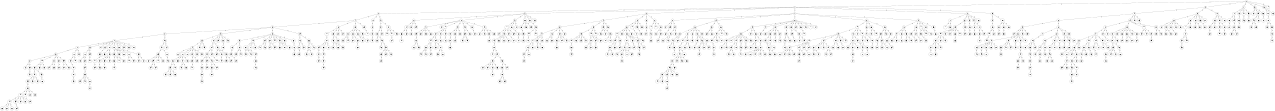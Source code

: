graph G {
size="8.5,11;"
ratio = "expand;"
fixedsize="true;"
overlap="scale;"
node[shape=circle,width=.12,hight=.12,fontsize=12]
edge[fontsize=12]

0[label=" 0" color=black, pos="2.9243333,1.5605431!"];
1[label=" 1" color=black, pos="1.7755727,2.3358905!"];
2[label=" 2" color=black, pos="0.10817941,2.219343!"];
3[label=" 3" color=black, pos="1.648477,0.22461177!"];
4[label=" 4" color=black, pos="2.4503766,2.9573134!"];
5[label=" 5" color=black, pos="1.2358345,0.71448312!"];
6[label=" 6" color=black, pos="0.6160043,1.9643229!"];
7[label=" 7" color=black, pos="0.63258137,0.55660466!"];
8[label=" 8" color=black, pos="2.0282188,1.0036374!"];
9[label=" 9" color=black, pos="2.5624951,0.94906597!"];
10[label=" 10" color=black, pos="2.0930175,0.83968518!"];
11[label=" 11" color=black, pos="2.0665804,0.64019062!"];
12[label=" 12" color=black, pos="0.90467303,2.9188439!"];
13[label=" 13" color=black, pos="1.6422405,2.3844171!"];
14[label=" 14" color=black, pos="0.33446704,2.0840657!"];
15[label=" 15" color=black, pos="2.7114793,0.52396304!"];
16[label=" 16" color=black, pos="0.75781809,2.5434895!"];
17[label=" 17" color=black, pos="0.86712827,0.99098769!"];
18[label=" 18" color=black, pos="2.6609644,2.7016403!"];
19[label=" 19" color=black, pos="0.89496983,2.2445018!"];
20[label=" 20" color=black, pos="0.93933491,2.9401504!"];
21[label=" 21" color=black, pos="1.7966727,1.8398202!"];
22[label=" 22" color=black, pos="1.6733075,2.0981882!"];
23[label=" 23" color=black, pos="2.5645562,0.12448486!"];
24[label=" 24" color=black, pos="2.1497516,1.6426874!"];
25[label=" 25" color=black, pos="0.16052984,0.9770257!"];
26[label=" 26" color=black, pos="1.464348,0.54903906!"];
27[label=" 27" color=black, pos="0.020496945,0.15896068!"];
28[label=" 28" color=black, pos="2.9568866,0.54140724!"];
29[label=" 29" color=black, pos="0.42367855,2.8846991!"];
30[label=" 30" color=black, pos="1.3051133,0.4817729!"];
31[label=" 31" color=black, pos="1.6050385,2.1920437!"];
32[label=" 32" color=black, pos="1.2742321,2.77167!"];
33[label=" 33" color=black, pos="2.4684062,2.2562562!"];
34[label=" 34" color=black, pos="1.4273617,1.292072!"];
35[label=" 35" color=black, pos="1.5988361,1.4076905!"];
36[label=" 36" color=black, pos="2.5501438,1.309282!"];
37[label=" 37" color=black, pos="0.3303252,0.070808416!"];
38[label=" 38" color=black, pos="0.17686825,0.50510789!"];
39[label=" 39" color=black, pos="0.15883906,1.5366968!"];
40[label=" 40" color=black, pos="1.5318827,2.8678331!"];
41[label=" 41" color=black, pos="2.0570625,0.93304312!"];
42[label=" 42" color=black, pos="1.9293846,0.93228296!"];
43[label=" 43" color=black, pos="1.6761479,1.0839434!"];
44[label=" 44" color=black, pos="0.28907127,0.200114!"];
45[label=" 45" color=black, pos="0.58720638,2.2548349!"];
46[label=" 46" color=black, pos="0.82350372,0.54598133!"];
47[label=" 47" color=black, pos="2.4570944,1.415414!"];
48[label=" 48" color=black, pos="1.3910449,2.989266!"];
49[label=" 49" color=black, pos="1.4073364,1.9325317!"];
50[label=" 50" color=black, pos="2.1474242,2.8649418!"];
51[label=" 51" color=black, pos="2.2047882,1.0498638!"];
52[label=" 52" color=black, pos="0.34211056,0.11325595!"];
53[label=" 53" color=black, pos="0.52090022,1.6933916!"];
54[label=" 54" color=black, pos="1.1280337,1.3267467!"];
55[label=" 55" color=black, pos="0.32205102,1.5741052!"];
56[label=" 56" color=black, pos="2.0254078,0.16120343!"];
57[label=" 57" color=black, pos="2.4856802,1.7694653!"];
58[label=" 58" color=black, pos="1.9585499,2.4566766!"];
59[label=" 59" color=black, pos="1.5832923,1.6571976!"];
60[label=" 60" color=black, pos="2.7565182,2.8547198!"];
61[label=" 61" color=black, pos="0.13854439,2.6218224!"];
62[label=" 62" color=black, pos="0.78748424,0.85170623!"];
63[label=" 63" color=black, pos="2.6907298,1.8226312!"];
64[label=" 64" color=black, pos="0.98918256,1.1488818!"];
65[label=" 65" color=black, pos="0.077569824,0.10796726!"];
66[label=" 66" color=black, pos="2.5527542,2.1994578!"];
67[label=" 67" color=black, pos="2.0711843,2.0614492!"];
68[label=" 68" color=black, pos="1.6271089,0.10512099!"];
69[label=" 69" color=black, pos="0.46428033,0.03223137!"];
70[label=" 70" color=black, pos="1.6755125,1.3612998!"];
71[label=" 71" color=black, pos="0.30974901,0.082379919!"];
72[label=" 72" color=black, pos="2.1677657,1.7737944!"];
73[label=" 73" color=black, pos="2.1496089,0.28145524!"];
74[label=" 74" color=black, pos="1.4464055,1.8384094!"];
75[label=" 75" color=black, pos="2.3375684,1.3452924!"];
76[label=" 76" color=black, pos="1.8160276,2.7303305!"];
77[label=" 77" color=black, pos="0.17735673,0.53207255!"];
78[label=" 78" color=black, pos="0.64649949,0.21911155!"];
79[label=" 79" color=black, pos="2.0773034,2.2551801!"];
80[label=" 80" color=black, pos="1.5327532,2.4904047!"];
81[label=" 81" color=black, pos="2.9107361,0.38472508!"];
82[label=" 82" color=black, pos="1.252773,1.8747314!"];
83[label=" 83" color=black, pos="1.1229932,0.55501862!"];
84[label=" 84" color=black, pos="1.6704371,1.2193288!"];
85[label=" 85" color=black, pos="0.047911032,1.700663!"];
86[label=" 86" color=black, pos="2.6447737,2.650659!"];
87[label=" 87" color=black, pos="0.22126606,1.9671463!"];
88[label=" 88" color=black, pos="2.9348135,2.4363813!"];
89[label=" 89" color=black, pos="1.2294109,2.2026912!"];
90[label=" 90" color=black, pos="0.044240915,2.0725252!"];
91[label=" 91" color=black, pos="1.2974463,0.10625486!"];
92[label=" 92" color=black, pos="1.912893,1.8156772!"];
93[label=" 93" color=black, pos="0.076984942,0.65521453!"];
94[label=" 94" color=black, pos="0.43611483,2.4438358!"];
95[label=" 95" color=black, pos="2.2117127,1.4114002!"];
96[label=" 96" color=black, pos="2.8685331,2.9920758!"];
97[label=" 97" color=black, pos="0.66888791,0.58012784!"];
98[label=" 98" color=black, pos="2.2721895,2.8803629!"];
99[label=" 99" color=black, pos="0.2801969,2.5375192!"];
100[label=" 100" color=black, pos="1.3122014,1.1538939!"];
101[label=" 101" color=black, pos="2.8695366,2.110945!"];
102[label=" 102" color=black, pos="2.114982,0.96303235!"];
103[label=" 103" color=black, pos="1.9657628,0.47322082!"];
104[label=" 104" color=black, pos="0.22221401,0.93223989!"];
105[label=" 105" color=black, pos="2.6600636,1.6042308!"];
106[label=" 106" color=black, pos="2.1650208,2.5018889!"];
107[label=" 107" color=black, pos="2.4712114,2.6383076!"];
108[label=" 108" color=black, pos="0.39260448,2.1725991!"];
109[label=" 109" color=black, pos="0.60130987,2.5677926!"];
110[label=" 110" color=black, pos="1.8383248,1.0429865!"];
111[label=" 111" color=black, pos="1.9052574,1.6383836!"];
112[label=" 112" color=black, pos="0.9815039,0.018573361!"];
113[label=" 113" color=black, pos="1.0829912,1.5738206!"];
114[label=" 114" color=black, pos="1.1073978,1.6932297!"];
115[label=" 115" color=black, pos="2.1151176,1.3620219!"];
116[label=" 116" color=black, pos="2.1237387,2.7698632!"];
117[label=" 117" color=black, pos="0.8181651,2.4413404!"];
118[label=" 118" color=black, pos="2.8684806,1.4605776!"];
119[label=" 119" color=black, pos="2.0005342,0.90120951!"];
120[label=" 120" color=black, pos="0.66958464,0.62360553!"];
121[label=" 121" color=black, pos="2.542587,1.0005878!"];
122[label=" 122" color=black, pos="2.2731355,2.2285939!"];
123[label=" 123" color=black, pos="2.0253547,1.8959751!"];
124[label=" 124" color=black, pos="2.1252369,2.874142!"];
125[label=" 125" color=black, pos="0.0034940233,2.5998919!"];
126[label=" 126" color=black, pos="2.7998092,0.64571274!"];
127[label=" 127" color=black, pos="0.15943067,0.7823814!"];
128[label=" 128" color=black, pos="2.4667051,1.5815912!"];
129[label=" 129" color=black, pos="1.603413,2.6592769!"];
130[label=" 130" color=black, pos="0.27599649,2.2648017!"];
131[label=" 131" color=black, pos="1.4784866,2.4504446!"];
132[label=" 132" color=black, pos="1.8266151,1.5471255!"];
133[label=" 133" color=black, pos="0.64006892,1.7020838!"];
134[label=" 134" color=black, pos="2.2074869,0.24022146!"];
135[label=" 135" color=black, pos="2.8947188,1.1959329!"];
136[label=" 136" color=black, pos="0.42858979,1.370716!"];
137[label=" 137" color=black, pos="0.35970305,2.9085514!"];
138[label=" 138" color=black, pos="1.9178637,1.9370508!"];
139[label=" 139" color=black, pos="2.3341298,7.3847827e-05!"];
140[label=" 140" color=black, pos="1.712082,2.9908541!"];
141[label=" 141" color=black, pos="2.6942168,0.79202903!"];
142[label=" 142" color=black, pos="0.040734421,1.2686213!"];
143[label=" 143" color=black, pos="2.0548533,1.2968771!"];
144[label=" 144" color=black, pos="2.2420783,1.5154459!"];
145[label=" 145" color=black, pos="1.6975861,0.23748092!"];
146[label=" 146" color=black, pos="0.59735033,1.0118001!"];
147[label=" 147" color=black, pos="1.5620271,0.092225115!"];
148[label=" 148" color=black, pos="2.5590733,1.62626!"];
149[label=" 149" color=black, pos="0.77601707,0.15499388!"];
150[label=" 150" color=black, pos="0.45053952,0.75220471!"];
151[label=" 151" color=black, pos="0.88816948,1.988836!"];
152[label=" 152" color=black, pos="2.7166751,0.73202919!"];
153[label=" 153" color=black, pos="0.92827921,0.029710943!"];
154[label=" 154" color=black, pos="1.1440418,0.4571097!"];
155[label=" 155" color=black, pos="2.053385,1.980178!"];
156[label=" 156" color=black, pos="0.63241401,1.8657485!"];
157[label=" 157" color=black, pos="2.0247271,2.2251826!"];
158[label=" 158" color=black, pos="2.4443576,0.98065944!"];
159[label=" 159" color=black, pos="2.0264692,0.46277488!"];
160[label=" 160" color=black, pos="2.4737773,1.1574054!"];
161[label=" 161" color=black, pos="1.1643142,2.9276861!"];
162[label=" 162" color=black, pos="2.2286274,2.0144249!"];
163[label=" 163" color=black, pos="1.9341306,1.8944707!"];
164[label=" 164" color=black, pos="1.6010409,1.9749757!"];
165[label=" 165" color=black, pos="2.7809616,1.1010346!"];
166[label=" 166" color=black, pos="1.1775456,0.55784623!"];
167[label=" 167" color=black, pos="0.051189442,2.9471589!"];
168[label=" 168" color=black, pos="0.21542517,0.92702333!"];
169[label=" 169" color=black, pos="0.29168057,1.6880953!"];
170[label=" 170" color=black, pos="2.2395052,0.8023203!"];
171[label=" 171" color=black, pos="1.6971231,2.7401804!"];
172[label=" 172" color=black, pos="1.4570102,2.9239321!"];
173[label=" 173" color=black, pos="2.9153144,1.463291!"];
174[label=" 174" color=black, pos="2.1066606,2.2968746!"];
175[label=" 175" color=black, pos="0.041758309,2.6828169!"];
176[label=" 176" color=black, pos="0.34859781,2.6369228!"];
177[label=" 177" color=black, pos="2.4645496,2.1605863!"];
178[label=" 178" color=black, pos="1.0275384,1.8776906!"];
179[label=" 179" color=black, pos="2.6596976,2.0228255!"];
180[label=" 180" color=black, pos="1.3330271,1.3546797!"];
181[label=" 181" color=black, pos="1.9717242,1.3412013!"];
182[label=" 182" color=black, pos="1.8391078,2.236235!"];
183[label=" 183" color=black, pos="2.8821095,2.1380496!"];
184[label=" 184" color=black, pos="1.528892,2.8709857!"];
185[label=" 185" color=black, pos="0.099990593,1.6974964!"];
186[label=" 186" color=black, pos="0.99447859,0.85219044!"];
187[label=" 187" color=black, pos="0.19305801,0.77088406!"];
188[label=" 188" color=black, pos="1.8217736,0.77442652!"];
189[label=" 189" color=black, pos="1.9435344,0.87188269!"];
190[label=" 190" color=black, pos="0.75370383,1.6635084!"];
191[label=" 191" color=black, pos="0.027169467,1.8665207!"];
192[label=" 192" color=black, pos="0.57653046,1.5495031!"];
193[label=" 193" color=black, pos="2.7690783,0.80405001!"];
194[label=" 194" color=black, pos="2.8221866,1.4177331!"];
195[label=" 195" color=black, pos="1.5312564,0.54132968!"];
196[label=" 196" color=black, pos="0.31418093,2.1465278!"];
197[label=" 197" color=black, pos="0.43138406,2.0403575!"];
198[label=" 198" color=black, pos="1.1265282,2.8209012!"];
199[label=" 199" color=black, pos="0.5054239,2.7097591!"];
200[label=" 200" color=black, pos="0.42492825,0.75847541!"];
201[label=" 201" color=black, pos="0.50626179,2.9575635!"];
202[label=" 202" color=black, pos="0.21876586,0.34369295!"];
203[label=" 203" color=black, pos="2.5639139,1.1030523!"];
204[label=" 204" color=black, pos="2.2007788,0.13581008!"];
205[label=" 205" color=black, pos="2.2679907,1.8172508!"];
206[label=" 206" color=black, pos="1.8800335,0.54821647!"];
207[label=" 207" color=black, pos="1.3255739,1.4674118!"];
208[label=" 208" color=black, pos="1.5172378,1.9445087!"];
209[label=" 209" color=black, pos="0.78841258,0.35194799!"];
210[label=" 210" color=black, pos="2.2773689,1.7572007!"];
211[label=" 211" color=black, pos="2.5806636,0.71937753!"];
212[label=" 212" color=black, pos="2.1098332,0.41360527!"];
213[label=" 213" color=black, pos="2.0313552,0.77234273!"];
214[label=" 214" color=black, pos="2.869008,1.2968461!"];
215[label=" 215" color=black, pos="2.5785348,0.94508408!"];
216[label=" 216" color=black, pos="1.990145,0.11927224!"];
217[label=" 217" color=black, pos="2.7916651,0.78573604!"];
218[label=" 218" color=black, pos="0.16686116,2.9103167!"];
219[label=" 219" color=black, pos="2.4031898,0.52896712!"];
220[label=" 220" color=black, pos="2.4848819,0.89084695!"];
221[label=" 221" color=black, pos="2.1734284,0.42762578!"];
222[label=" 222" color=black, pos="0.98374888,0.23701841!"];
223[label=" 223" color=black, pos="1.4887297,2.6580563!"];
224[label=" 224" color=black, pos="1.0716953,1.2574323!"];
225[label=" 225" color=black, pos="2.2485488,1.9323943!"];
226[label=" 226" color=black, pos="0.58610518,0.16293465!"];
227[label=" 227" color=black, pos="2.4724053,0.50231808!"];
228[label=" 228" color=black, pos="0.63447416,1.4735243!"];
229[label=" 229" color=black, pos="0.056354715,0.85033905!"];
230[label=" 230" color=black, pos="1.6256219,0.60238727!"];
231[label=" 231" color=black, pos="1.2694599,0.59322638!"];
232[label=" 232" color=black, pos="2.0377721,2.2045156!"];
233[label=" 233" color=black, pos="1.8938271,2.7017308!"];
234[label=" 234" color=black, pos="2.979621,0.46922732!"];
235[label=" 235" color=black, pos="2.5565672,2.4093135!"];
236[label=" 236" color=black, pos="0.36471043,0.99894395!"];
237[label=" 237" color=black, pos="0.78398777,0.46116874!"];
238[label=" 238" color=black, pos="1.9366405,1.5239613!"];
239[label=" 239" color=black, pos="0.32399958,0.54725566!"];
240[label=" 240" color=black, pos="1.9678464,0.64809253!"];
241[label=" 241" color=black, pos="1.8886812,2.3416059!"];
242[label=" 242" color=black, pos="1.2144887,1.3203285!"];
243[label=" 243" color=black, pos="2.7823786,2.9620973!"];
244[label=" 244" color=black, pos="2.6124798,2.5681542!"];
245[label=" 245" color=black, pos="1.8103243,2.8060772!"];
246[label=" 246" color=black, pos="1.0928789,2.9530652!"];
247[label=" 247" color=black, pos="1.4472262,2.7786502!"];
248[label=" 248" color=black, pos="2.2520921,1.2767462!"];
249[label=" 249" color=black, pos="1.776566,0.0090755108!"];
250[label=" 250" color=black, pos="2.4291852,2.7621107!"];
251[label=" 251" color=black, pos="1.059046,2.3586528!"];
252[label=" 252" color=black, pos="0.68524931,0.067993318!"];
253[label=" 253" color=black, pos="2.9561299,2.2425383!"];
254[label=" 254" color=black, pos="0.20410904,2.4658873!"];
255[label=" 255" color=black, pos="1.6959243,1.0664079!"];
256[label=" 256" color=black, pos="0.67128011,2.0887897!"];
257[label=" 257" color=black, pos="0.96150616,2.4389009!"];
258[label=" 258" color=black, pos="1.4272692,2.6022552!"];
259[label=" 259" color=black, pos="2.9252196,2.157841!"];
260[label=" 260" color=black, pos="2.8877149,0.10604253!"];
261[label=" 261" color=black, pos="2.0999049,0.89285356!"];
262[label=" 262" color=black, pos="1.5441843,1.9553492!"];
263[label=" 263" color=black, pos="0.60327823,1.188125!"];
264[label=" 264" color=black, pos="1.3649112,0.72240447!"];
265[label=" 265" color=black, pos="2.3747798,1.7171087!"];
266[label=" 266" color=black, pos="2.3623169,0.28836428!"];
267[label=" 267" color=black, pos="0.28027188,2.8980055!"];
268[label=" 268" color=black, pos="2.6720397,1.0118316!"];
269[label=" 269" color=black, pos="0.35262891,0.075958496!"];
270[label=" 270" color=black, pos="0.26342597,2.1369219!"];
271[label=" 271" color=black, pos="2.0530647,1.1412625!"];
272[label=" 272" color=black, pos="1.6019615,2.7443932!"];
273[label=" 273" color=black, pos="0.024972355,1.7787903!"];
274[label=" 274" color=black, pos="0.78086585,0.67482588!"];
275[label=" 275" color=black, pos="0.51335991,1.2291245!"];
276[label=" 276" color=black, pos="0.57687945,0.95734418!"];
277[label=" 277" color=black, pos="0.14564132,0.82632159!"];
278[label=" 278" color=black, pos="0.064610344,1.2757715!"];
279[label=" 279" color=black, pos="1.2882903,1.535651!"];
280[label=" 280" color=black, pos="2.280701,2.866993!"];
281[label=" 281" color=black, pos="1.7415462,0.6929627!"];
282[label=" 282" color=black, pos="1.7129379,1.5835498!"];
283[label=" 283" color=black, pos="0.94061998,1.4116975!"];
284[label=" 284" color=black, pos="0.053630485,2.4470078!"];
285[label=" 285" color=black, pos="1.4023443,1.6083391!"];
286[label=" 286" color=black, pos="0.2365728,2.5846297!"];
287[label=" 287" color=black, pos="0.30114464,0.41511483!"];
288[label=" 288" color=black, pos="2.400325,0.88751909!"];
289[label=" 289" color=black, pos="2.9278912,0.66428322!"];
290[label=" 290" color=black, pos="1.9482704,2.867127!"];
291[label=" 291" color=black, pos="2.0605073,0.40638978!"];
292[label=" 292" color=black, pos="0.64786613,1.3134096!"];
293[label=" 293" color=black, pos="2.1267269,1.5171651!"];
294[label=" 294" color=black, pos="0.80585933,0.88816279!"];
295[label=" 295" color=black, pos="0.22207559,0.68884966!"];
296[label=" 296" color=black, pos="2.5853855,1.7642718!"];
297[label=" 297" color=black, pos="1.1568505,0.15410587!"];
298[label=" 298" color=black, pos="2.676388,2.9940113!"];
299[label=" 299" color=black, pos="1.3000574,0.85103311!"];
300[label=" 300" color=black, pos="0.2537986,1.998134!"];
301[label=" 301" color=black, pos="0.086191454,0.74382523!"];
302[label=" 302" color=black, pos="0.61709392,1.9990548!"];
303[label=" 303" color=black, pos="2.9352656,1.4615701!"];
304[label=" 304" color=black, pos="0.26427316,1.0339278!"];
305[label=" 305" color=black, pos="0.65439682,1.5262446!"];
306[label=" 306" color=black, pos="1.2092666,0.067680091!"];
307[label=" 307" color=black, pos="1.920657,2.4572475!"];
308[label=" 308" color=black, pos="1.0831559,2.5549811!"];
309[label=" 309" color=black, pos="0.97068053,0.061398167!"];
310[label=" 310" color=black, pos="1.9307943,0.42694396!"];
311[label=" 311" color=black, pos="1.7483573,1.386711!"];
312[label=" 312" color=black, pos="0.11435589,0.4337542!"];
313[label=" 313" color=black, pos="1.6086725,2.0995375!"];
314[label=" 314" color=black, pos="1.4802547,1.3272631!"];
315[label=" 315" color=black, pos="1.0859308,2.5753673!"];
316[label=" 316" color=black, pos="2.2398921,0.33843411!"];
317[label=" 317" color=black, pos="1.4291546,2.798347!"];
318[label=" 318" color=black, pos="0.46028519,1.2260089!"];
319[label=" 319" color=black, pos="2.113805,1.221273!"];
320[label=" 320" color=black, pos="0.033358791,0.99691364!"];
321[label=" 321" color=black, pos="2.6150261,1.4599705!"];
322[label=" 322" color=black, pos="0.26366873,0.49619251!"];
323[label=" 323" color=black, pos="2.5717442,1.5186862!"];
324[label=" 324" color=black, pos="0.20190812,1.0222089!"];
325[label=" 325" color=black, pos="0.25695263,1.9910117!"];
326[label=" 326" color=black, pos="1.0458469,1.9258803!"];
327[label=" 327" color=black, pos="1.8297405,1.3878129!"];
328[label=" 328" color=black, pos="2.8021806,1.5051307!"];
329[label=" 329" color=black, pos="0.48117768,1.5124874!"];
330[label=" 330" color=black, pos="1.7523347,0.094445929!"];
331[label=" 331" color=black, pos="1.0802397,1.1357152!"];
332[label=" 332" color=black, pos="1.4702525,1.9132106!"];
333[label=" 333" color=black, pos="1.97848,1.444443!"];
334[label=" 334" color=black, pos="1.1212429,2.1839788!"];
335[label=" 335" color=black, pos="1.5174767,1.8140828!"];
336[label=" 336" color=black, pos="2.9565183,2.7368639!"];
337[label=" 337" color=black, pos="1.2843146,1.1825423!"];
338[label=" 338" color=black, pos="0.25803129,2.3607283!"];
339[label=" 339" color=black, pos="0.89012045,1.6204189!"];
340[label=" 340" color=black, pos="1.6543675,1.0875781!"];
341[label=" 341" color=black, pos="1.4378518,2.6571744!"];
342[label=" 342" color=black, pos="1.9023444,0.51007826!"];
343[label=" 343" color=black, pos="1.412945,2.7394784!"];
344[label=" 344" color=black, pos="2.6433745,2.8071592!"];
345[label=" 345" color=black, pos="0.7256936,2.9643385!"];
346[label=" 346" color=black, pos="2.2666898,1.3219959!"];
347[label=" 347" color=black, pos="0.82151022,1.5171832!"];
348[label=" 348" color=black, pos="0.4760443,0.10872529!"];
349[label=" 349" color=black, pos="2.1367824,2.4729909!"];
350[label=" 350" color=black, pos="2.6070529,0.45894797!"];
351[label=" 351" color=black, pos="2.3072303,0.38946113!"];
352[label=" 352" color=black, pos="1.6747686,0.87829392!"];
353[label=" 353" color=black, pos="1.1863218,1.3841871!"];
354[label=" 354" color=black, pos="0.16769912,0.60982182!"];
355[label=" 355" color=black, pos="2.6485978,1.4650871!"];
356[label=" 356" color=black, pos="0.73176637,1.0385382!"];
357[label=" 357" color=black, pos="0.3397121,2.9076757!"];
358[label=" 358" color=black, pos="1.4945984,0.96676294!"];
359[label=" 359" color=black, pos="2.56505,0.75243341!"];
360[label=" 360" color=black, pos="2.5528444,0.64028077!"];
361[label=" 361" color=black, pos="1.4733597,2.1921777!"];
362[label=" 362" color=black, pos="1.7306508,0.63026818!"];
363[label=" 363" color=black, pos="0.92900459,1.5038907!"];
364[label=" 364" color=black, pos="2.6691677,2.5293198!"];
365[label=" 365" color=black, pos="2.0539581,1.9556448!"];
366[label=" 366" color=black, pos="1.8036191,2.3503851!"];
367[label=" 367" color=black, pos="1.2786318,1.6084876!"];
368[label=" 368" color=black, pos="0.73354581,2.5706423!"];
369[label=" 369" color=black, pos="1.2732363,1.8479644!"];
370[label=" 370" color=black, pos="2.5648196,2.3831357!"];
371[label=" 371" color=black, pos="1.5735878,1.1545952!"];
372[label=" 372" color=black, pos="1.4294553,1.2516353!"];
373[label=" 373" color=black, pos="2.1209104,0.03196986!"];
374[label=" 374" color=black, pos="0.12968789,2.2931985!"];
375[label=" 375" color=black, pos="0.48517341,0.23979591!"];
376[label=" 376" color=black, pos="1.1504546,0.42562475!"];
377[label=" 377" color=black, pos="2.5732583,2.427578!"];
378[label=" 378" color=black, pos="1.7518217,0.63190221!"];
379[label=" 379" color=black, pos="2.6977401,2.568165!"];
380[label=" 380" color=black, pos="2.4704123,1.6106089!"];
381[label=" 381" color=black, pos="1.0270804,1.5158522!"];
382[label=" 382" color=black, pos="2.0249337,2.565088!"];
383[label=" 383" color=black, pos="2.7107369,2.7288263!"];
384[label=" 384" color=black, pos="0.61532217,1.2848824!"];
385[label=" 385" color=black, pos="2.4280402,0.32665848!"];
386[label=" 386" color=black, pos="2.5231741,2.5052713!"];
387[label=" 387" color=black, pos="2.7450581,2.3481097!"];
388[label=" 388" color=black, pos="2.8932366,1.8067932!"];
389[label=" 389" color=black, pos="0.60129735,1.0770853!"];
390[label=" 390" color=black, pos="0.1316961,1.1363381!"];
391[label=" 391" color=black, pos="1.4470572,1.7036245!"];
392[label=" 392" color=black, pos="2.0196155,2.2509599!"];
393[label=" 393" color=black, pos="2.7009674,2.6275175!"];
394[label=" 394" color=black, pos="0.53617904,0.44505575!"];
395[label=" 395" color=black, pos="0.20622505,2.4967076!"];
396[label=" 396" color=black, pos="1.7518841,2.0197786!"];
397[label=" 397" color=black, pos="1.6261461,2.9794125!"];
398[label=" 398" color=black, pos="0.73903711,1.6002752!"];
399[label=" 399" color=black, pos="1.980915,2.2484737!"];
400[label=" 400" color=black, pos="1.2924067,1.4481861!"];
401[label=" 401" color=black, pos="2.0770519,1.2175156!"];
402[label=" 402" color=black, pos="2.2084924,2.894468!"];
403[label=" 403" color=black, pos="1.4557368,1.5141791!"];
404[label=" 404" color=black, pos="0.69467629,2.5608023!"];
405[label=" 405" color=black, pos="0.63082148,2.0786645!"];
406[label=" 406" color=black, pos="1.6559653,0.55595288!"];
407[label=" 407" color=black, pos="2.9828395,2.6374108!"];
408[label=" 408" color=black, pos="1.3038601,2.2686202!"];
409[label=" 409" color=black, pos="2.1613006,0.99414282!"];
410[label=" 410" color=black, pos="2.1487071,0.78451044!"];
411[label=" 411" color=black, pos="2.2797864,1.8120647!"];
412[label=" 412" color=black, pos="1.8326471,0.29528507!"];
413[label=" 413" color=black, pos="1.9130818,2.8333272!"];
414[label=" 414" color=black, pos="0.052889326,1.2059275!"];
415[label=" 415" color=black, pos="2.1937066,1.3109749!"];
416[label=" 416" color=black, pos="2.9289353,2.8784786!"];
417[label=" 417" color=black, pos="2.0657309,0.46002893!"];
418[label=" 418" color=black, pos="0.76123225,2.8188818!"];
419[label=" 419" color=black, pos="0.54322887,0.015481375!"];
420[label=" 420" color=black, pos="0.0038135168,0.83934461!"];
421[label=" 421" color=black, pos="0.68471606,2.4859424!"];
422[label=" 422" color=black, pos="1.0619519,1.7733342!"];
423[label=" 423" color=black, pos="2.5352082,1.7532252!"];
424[label=" 424" color=black, pos="1.6639042,2.5543795!"];
425[label=" 425" color=black, pos="1.5043252,1.9440731!"];
426[label=" 426" color=black, pos="0.25894776,0.30657606!"];
427[label=" 427" color=black, pos="0.39390141,1.1780526!"];
428[label=" 428" color=black, pos="0.63282389,0.31461022!"];
429[label=" 429" color=black, pos="1.690069,2.0551453!"];
430[label=" 430" color=black, pos="0.49242253,0.007679414!"];
431[label=" 431" color=black, pos="1.9127886,0.49177428!"];
432[label=" 432" color=black, pos="0.39260832,1.3063279!"];
433[label=" 433" color=black, pos="0.060562129,2.1624909!"];
434[label=" 434" color=black, pos="2.0133559,0.12168652!"];
435[label=" 435" color=black, pos="2.7911244,0.80497227!"];
436[label=" 436" color=black, pos="0.31713639,2.7414882!"];
437[label=" 437" color=black, pos="0.92013513,2.7592264!"];
438[label=" 438" color=black, pos="0.62511302,0.44018841!"];
439[label=" 439" color=black, pos="1.5278103,0.11459439!"];
440[label=" 440" color=black, pos="1.9781164,0.81735215!"];
441[label=" 441" color=black, pos="1.6713234,2.3581885!"];
442[label=" 442" color=black, pos="0.44890996,1.0919366!"];
443[label=" 443" color=black, pos="0.77961412,0.6639826!"];
444[label=" 444" color=black, pos="0.016491392,2.103956!"];
445[label=" 445" color=black, pos="1.2021043,0.34918419!"];
446[label=" 446" color=black, pos="2.6300881,0.36511894!"];
447[label=" 447" color=black, pos="2.7213353,1.0783171!"];
448[label=" 448" color=black, pos="2.9006357,2.7381303!"];
449[label=" 449" color=black, pos="2.8755123,0.25663829!"];
450[label=" 450" color=black, pos="1.5761937,0.56445656!"];
451[label=" 451" color=black, pos="0.24548382,0.45255836!"];
452[label=" 452" color=black, pos="0.63390996,2.1986017!"];
453[label=" 453" color=black, pos="2.4196966,2.6632316!"];
454[label=" 454" color=black, pos="0.33715852,0.20768314!"];
455[label=" 455" color=black, pos="2.5080639,1.7579456!"];
456[label=" 456" color=black, pos="1.1816695,1.9806586!"];
457[label=" 457" color=black, pos="1.5923946,1.381604!"];
458[label=" 458" color=black, pos="2.5858718,1.5243962!"];
459[label=" 459" color=black, pos="2.1744997,1.0933308!"];
460[label=" 460" color=black, pos="2.5334689,2.6444239!"];
461[label=" 461" color=black, pos="2.8397185,0.0029501892!"];
462[label=" 462" color=black, pos="2.3360061,2.2353708!"];
463[label=" 463" color=black, pos="1.4966336,0.25276961!"];
464[label=" 464" color=black, pos="2.4893922,0.73548481!"];
465[label=" 465" color=black, pos="0.47072505,1.2503752!"];
466[label=" 466" color=black, pos="0.06314934,1.8879524!"];
467[label=" 467" color=black, pos="2.7517259,1.0460587!"];
468[label=" 468" color=black, pos="1.2732158,0.23836023!"];
469[label=" 469" color=black, pos="0.9981382,1.2898112!"];
470[label=" 470" color=black, pos="0.45194375,1.1782144!"];
471[label=" 471" color=black, pos="2.5184984,1.6268804!"];
472[label=" 472" color=black, pos="2.6644122,0.08967738!"];
473[label=" 473" color=black, pos="0.47945398,0.19173407!"];
474[label=" 474" color=black, pos="0.11482387,1.7802524!"];
475[label=" 475" color=black, pos="1.0609697,0.1517445!"];
476[label=" 476" color=black, pos="1.5167937,2.4471198!"];
477[label=" 477" color=black, pos="0.63141515,2.8490762!"];
478[label=" 478" color=black, pos="2.262113,1.0319362!"];
479[label=" 479" color=black, pos="2.4582746,0.78850192!"];
480[label=" 480" color=black, pos="1.0211818,2.257824!"];
481[label=" 481" color=black, pos="0.21823183,0.043239075!"];
482[label=" 482" color=black, pos="2.5292446,0.19960546!"];
483[label=" 483" color=black, pos="2.6498025,0.92439988!"];
484[label=" 484" color=black, pos="2.7414547,2.681528!"];
485[label=" 485" color=black, pos="0.10845063,2.4562287!"];
486[label=" 486" color=black, pos="1.5578948,1.151175!"];
487[label=" 487" color=black, pos="1.1469815,0.13885625!"];
488[label=" 488" color=black, pos="0.8178562,0.66879905!"];
489[label=" 489" color=black, pos="1.8462384,1.3691437!"];
490[label=" 490" color=black, pos="2.5355296,1.9656974!"];
491[label=" 491" color=black, pos="0.92009915,2.3519282!"];
492[label=" 492" color=black, pos="2.2616169,2.0344237!"];
493[label=" 493" color=black, pos="1.5640605,0.74063113!"];
494[label=" 494" color=black, pos="0.97881737,1.1381248!"];
495[label=" 495" color=black, pos="1.831483,0.29396219!"];
496[label=" 496" color=black, pos="2.6736613,2.6854272!"];
497[label=" 497" color=black, pos="1.6747994,0.89538268!"];
498[label=" 498" color=black, pos="2.6233202,2.3956609!"];
499[label=" 499" color=black, pos="1.7511773,0.20497316!"];
500[label=" 500" color=black, pos="1.7810454,1.3828617!"];
501[label=" 501" color=black, pos="1.7300493,0.46706113!"];
502[label=" 502" color=black, pos="1.0152989,1.8346655!"];
503[label=" 503" color=black, pos="2.8821669,1.4961211!"];
504[label=" 504" color=black, pos="0.091388942,0.07572789!"];
505[label=" 505" color=black, pos="1.2361193,1.9765172!"];
506[label=" 506" color=black, pos="0.83219059,0.40285877!"];
507[label=" 507" color=black, pos="0.11976729,0.59616199!"];
508[label=" 508" color=black, pos="2.8472288,0.24591846!"];
509[label=" 509" color=black, pos="1.1025164,1.2861447!"];
510[label=" 510" color=black, pos="1.3181655,0.9645972!"];
511[label=" 511" color=black, pos="0.24943791,2.7561606!"];
512[label=" 512" color=black, pos="2.6422666,2.1070151!"];
513[label=" 513" color=black, pos="2.8029991,1.7378253!"];
514[label=" 514" color=black, pos="1.4557105,2.2185575!"];
515[label=" 515" color=black, pos="0.74851606,2.4762904!"];
516[label=" 516" color=black, pos="2.7937431,2.1730229!"];
517[label=" 517" color=black, pos="1.4351885,2.0140749!"];
518[label=" 518" color=black, pos="2.5799778,0.95368636!"];
519[label=" 519" color=black, pos="2.4393904,2.1702425!"];
520[label=" 520" color=black, pos="1.5417355,2.9600429!"];
521[label=" 521" color=black, pos="2.36079,0.97992417!"];
522[label=" 522" color=black, pos="1.8385523,0.39197828!"];
523[label=" 523" color=black, pos="0.013201165,2.1828132!"];
524[label=" 524" color=black, pos="0.5904776,0.70320387!"];
525[label=" 525" color=black, pos="2.8150037,0.77902004!"];
526[label=" 526" color=black, pos="1.6959508,0.22439707!"];
527[label=" 527" color=black, pos="2.4425534,1.2169981!"];
528[label=" 528" color=black, pos="0.67189724,2.3290233!"];
529[label=" 529" color=black, pos="0.87490919,0.84918774!"];
530[label=" 530" color=black, pos="0.50742915,0.30052989!"];
531[label=" 531" color=black, pos="2.1094347,2.3275746!"];
532[label=" 532" color=black, pos="2.8391792,0.7255784!"];
533[label=" 533" color=black, pos="0.74805723,1.0491643!"];
534[label=" 534" color=black, pos="2.2373048,1.5793492!"];
535[label=" 535" color=black, pos="1.6682009,1.664147!"];
536[label=" 536" color=black, pos="2.9733883,1.3727854!"];
537[label=" 537" color=black, pos="1.3021178,2.561759!"];
538[label=" 538" color=black, pos="2.4631391,0.33017727!"];
539[label=" 539" color=black, pos="2.345632,0.2724862!"];
540[label=" 540" color=black, pos="2.6885304,0.83899408!"];
541[label=" 541" color=black, pos="1.502663,0.88059567!"];
542[label=" 542" color=black, pos="0.16171968,1.419826!"];
543[label=" 543" color=black, pos="1.2562922,2.1700187!"];
544[label=" 544" color=black, pos="0.077143348,2.077978!"];
545[label=" 545" color=black, pos="2.7647773,1.1888081!"];
546[label=" 546" color=black, pos="1.502026,1.8004903!"];
547[label=" 547" color=black, pos="2.1767373,2.0324692!"];
548[label=" 548" color=black, pos="0.071041077,0.30185528!"];
549[label=" 549" color=black, pos="2.7596216,2.313672!"];
550[label=" 550" color=black, pos="1.6423958,2.7512619!"];
551[label=" 551" color=black, pos="1.8174711,1.1283686!"];
552[label=" 552" color=black, pos="2.4640848,2.2738755!"];
553[label=" 553" color=black, pos="1.8460837,1.4567785!"];
554[label=" 554" color=black, pos="2.981669,1.1957676!"];
555[label=" 555" color=black, pos="0.33024521,0.023673954!"];
556[label=" 556" color=black, pos="1.0997001,2.9749904!"];
557[label=" 557" color=black, pos="1.5079802,1.7806631!"];
558[label=" 558" color=black, pos="1.0221604,0.049064045!"];
559[label=" 559" color=black, pos="1.4532057,2.7342458!"];
560[label=" 560" color=black, pos="1.3837792,2.1461525!"];
561[label=" 561" color=black, pos="2.470805,0.57797249!"];
562[label=" 562" color=black, pos="1.8601997,0.61088036!"];
563[label=" 563" color=black, pos="0.0019769077,1.5917312!"];
564[label=" 564" color=black, pos="0.96008355,0.96099878!"];
565[label=" 565" color=black, pos="0.85538397,1.6184397!"];
566[label=" 566" color=black, pos="0.27358687,2.7171758!"];
567[label=" 567" color=black, pos="2.8449364,0.64408301!"];
568[label=" 568" color=black, pos="2.459543,1.4585785!"];
569[label=" 569" color=black, pos="1.3931665,2.3828221!"];
570[label=" 570" color=black, pos="1.8102911,1.4438111!"];
571[label=" 571" color=black, pos="2.6282568,0.913945!"];
572[label=" 572" color=black, pos="1.6022639,1.0564041!"];
573[label=" 573" color=black, pos="0.61660563,2.3351922!"];
574[label=" 574" color=black, pos="1.3423477,0.61698504!"];
575[label=" 575" color=black, pos="1.5037897,1.4159997!"];
576[label=" 576" color=black, pos="0.051303576,1.8936808!"];
577[label=" 577" color=black, pos="1.9111291,1.6978363!"];
578[label=" 578" color=black, pos="2.2702054,0.53368818!"];
579[label=" 579" color=black, pos="1.1771897,0.48680265!"];
580[label=" 580" color=black, pos="0.32257695,1.2371015!"];
581[label=" 581" color=black, pos="2.2180506,2.8293751!"];
582[label=" 582" color=black, pos="2.6246617,2.7476823!"];
583[label=" 583" color=black, pos="1.7074282,2.0917841!"];
584[label=" 584" color=black, pos="2.0382602,0.20320183!"];
585[label=" 585" color=black, pos="2.2619678,1.6708095!"];
586[label=" 586" color=black, pos="0.042685508,0.43063553!"];
587[label=" 587" color=black, pos="1.6521308,0.99932884!"];
588[label=" 588" color=black, pos="0.46064495,0.91389038!"];
589[label=" 589" color=black, pos="1.8087241,1.2390938!"];
590[label=" 590" color=black, pos="0.18962559,2.5618372!"];
591[label=" 591" color=black, pos="2.1504582,1.6557855!"];
592[label=" 592" color=black, pos="1.6390862,0.13810761!"];
593[label=" 593" color=black, pos="1.7600254,1.4332273!"];
594[label=" 594" color=black, pos="2.0134148,1.0225862!"];
595[label=" 595" color=black, pos="1.781301,2.6402534!"];
596[label=" 596" color=black, pos="2.2583454,2.9206415!"];
597[label=" 597" color=black, pos="1.2974093,1.5004552!"];
598[label=" 598" color=black, pos="2.1465116,1.3840886!"];
599[label=" 599" color=black, pos="2.7159138,1.4856881!"];
600[label=" 600" color=black, pos="1.8988615,2.2560541!"];
601[label=" 601" color=black, pos="2.4327128,0.46159787!"];
602[label=" 602" color=black, pos="1.5531442,2.1116732!"];
603[label=" 603" color=black, pos="2.5060991,0.57639118!"];
604[label=" 604" color=black, pos="0.30607039,1.8315139!"];
605[label=" 605" color=black, pos="2.6567681,1.0905145!"];
606[label=" 606" color=black, pos="2.3942615,1.1002494!"];
607[label=" 607" color=black, pos="0.51447726,2.4651753!"];
608[label=" 608" color=black, pos="2.2097331,0.072225648!"];
609[label=" 609" color=black, pos="1.4105107,1.0885735!"];
610[label=" 610" color=black, pos="0.018007576,2.2981002!"];
611[label=" 611" color=black, pos="1.9521732,0.28855108!"];
612[label=" 612" color=black, pos="1.3715241,1.8617233!"];
613[label=" 613" color=black, pos="2.452034,2.8315718!"];
614[label=" 614" color=black, pos="0.4268409,0.95647089!"];
615[label=" 615" color=black, pos="0.51775866,0.35465689!"];
616[label=" 616" color=black, pos="2.1428756,2.3699377!"];
617[label=" 617" color=black, pos="2.9607061,0.51704127!"];
618[label=" 618" color=black, pos="1.6587578,0.50282029!"];
619[label=" 619" color=black, pos="1.6896328,0.8691746!"];
620[label=" 620" color=black, pos="0.91143631,1.089449!"];
621[label=" 621" color=black, pos="1.6831356,0.20976591!"];
622[label=" 622" color=black, pos="2.852842,1.0512947!"];
623[label=" 623" color=black, pos="1.587883,0.098092432!"];
624[label=" 624" color=black, pos="1.8328341,2.2841449!"];
625[label=" 625" color=black, pos="2.9265413,1.7722538!"];
626[label=" 626" color=black, pos="2.6163276,2.19623!"];
627[label=" 627" color=black, pos="1.0664455,0.36711722!"];
628[label=" 628" color=black, pos="1.7963025,2.3413521!"];
629[label=" 629" color=black, pos="0.37758696,0.58941467!"];
630[label=" 630" color=black, pos="0.71735485,0.60102959!"];
631[label=" 631" color=black, pos="0.046660938,0.035996486!"];
632[label=" 632" color=black, pos="1.1671521,1.6730352!"];
633[label=" 633" color=black, pos="1.1213277,0.67899247!"];
634[label=" 634" color=black, pos="2.7203632,1.0436157!"];
635[label=" 635" color=black, pos="0.94062715,0.76469041!"];
636[label=" 636" color=black, pos="0.8672991,2.2163678!"];
637[label=" 637" color=black, pos="0.65716059,1.475315!"];
638[label=" 638" color=black, pos="1.4464918,1.6797533!"];
639[label=" 639" color=black, pos="2.7754666,1.3726478!"];
640[label=" 640" color=black, pos="0.035891231,1.0363122!"];
641[label=" 641" color=black, pos="0.49097209,0.89487418!"];
642[label=" 642" color=black, pos="2.5905271,2.9981439!"];
643[label=" 643" color=black, pos="0.34922279,0.26808396!"];
644[label=" 644" color=black, pos="2.8688768,2.4614079!"];
645[label=" 645" color=black, pos="2.2902342,2.9005529!"];
646[label=" 646" color=black, pos="0.013067526,1.2298788!"];
647[label=" 647" color=black, pos="1.296056,0.73115289!"];
648[label=" 648" color=black, pos="1.6482096,2.4891661!"];
649[label=" 649" color=black, pos="0.4827697,0.35051697!"];
650[label=" 650" color=black, pos="2.3225301,2.6044511!"];
651[label=" 651" color=black, pos="1.1114951,1.8882748!"];
652[label=" 652" color=black, pos="0.35698685,1.5064094!"];
653[label=" 653" color=black, pos="0.28640567,0.38394708!"];
654[label=" 654" color=black, pos="1.9872684,0.088007331!"];
655[label=" 655" color=black, pos="2.2163524,2.6152715!"];
656[label=" 656" color=black, pos="2.5866253,1.0037438!"];
657[label=" 657" color=black, pos="2.4884779,0.14269181!"];
658[label=" 658" color=black, pos="2.7029216,2.4827609!"];
659[label=" 659" color=black, pos="1.6196781,2.7947887!"];
660[label=" 660" color=black, pos="0.72071841,0.62388598!"];
661[label=" 661" color=black, pos="1.7081602,0.30659728!"];
662[label=" 662" color=black, pos="2.6216589,0.97875294!"];
663[label=" 663" color=black, pos="1.2137648,1.7025734!"];
664[label=" 664" color=black, pos="0.69846208,0.86978507!"];
665[label=" 665" color=black, pos="0.060577992,1.9979479!"];
666[label=" 666" color=black, pos="2.7596198,1.5779163!"];
667[label=" 667" color=black, pos="0.85174448,0.35596284!"];
668[label=" 668" color=black, pos="2.673903,0.57958698!"];
669[label=" 669" color=black, pos="1.9876819,1.0774918!"];
670[label=" 670" color=black, pos="2.2807889,1.4473522!"];
671[label=" 671" color=black, pos="1.6502693,1.2949438!"];
672[label=" 672" color=black, pos="2.8562428,1.5356713!"];
673[label=" 673" color=black, pos="0.17720577,1.6803204!"];
674[label=" 674" color=black, pos="0.014327966,1.3161235!"];
675[label=" 675" color=black, pos="1.6309417,2.4385353!"];
676[label=" 676" color=black, pos="1.6519352,0.68690795!"];
677[label=" 677" color=black, pos="0.90430657,1.2489579!"];
678[label=" 678" color=black, pos="2.8206446,0.67964915!"];
679[label=" 679" color=black, pos="1.8462356,2.8196452!"];
680[label=" 680" color=black, pos="1.1393218,0.61929928!"];
681[label=" 681" color=black, pos="0.88893561,2.2533532!"];
682[label=" 682" color=black, pos="2.5578564,1.769336!"];
683[label=" 683" color=black, pos="2.2415632,2.4936429!"];
684[label=" 684" color=black, pos="1.2259937,0.53311542!"];
685[label=" 685" color=black, pos="1.9449506,2.3153957!"];
686[label=" 686" color=black, pos="2.4783833,0.23650902!"];
687[label=" 687" color=black, pos="0.96963778,0.027097436!"];
688[label=" 688" color=black, pos="2.4114706,1.4254872!"];
689[label=" 689" color=black, pos="2.9460164,0.2036698!"];
690[label=" 690" color=black, pos="0.24831727,0.69267098!"];
691[label=" 691" color=black, pos="0.18087716,1.3833788!"];
692[label=" 692" color=black, pos="1.3668646,2.537171!"];
693[label=" 693" color=black, pos="1.6985675,0.077410429!"];
694[label=" 694" color=black, pos="0.84761153,0.50156978!"];
695[label=" 695" color=black, pos="0.37007364,2.9262089!"];
696[label=" 696" color=black, pos="1.1750639,0.081950495!"];
697[label=" 697" color=black, pos="0.030536682,0.6249532!"];
698[label=" 698" color=black, pos="0.25862611,2.7687344!"];
699[label=" 699" color=black, pos="1.503938,2.8463741!"];
700[label=" 700" color=black, pos="1.0686073,1.1826179!"];
701[label=" 701" color=black, pos="2.2361119,2.9441256!"];
702[label=" 702" color=black, pos="2.5739478,0.90097269!"];
703[label=" 703" color=black, pos="0.97436264,1.7255657!"];
704[label=" 704" color=black, pos="2.1788778,0.27050693!"];
705[label=" 705" color=black, pos="2.0931365,2.4882685!"];
706[label=" 706" color=black, pos="1.2130843,1.7912659!"];
707[label=" 707" color=black, pos="0.40911599,0.58782499!"];
708[label=" 708" color=black, pos="1.0211851,2.2448981!"];
709[label=" 709" color=black, pos="2.0304712,0.34102034!"];
710[label=" 710" color=black, pos="1.6347192,0.54844046!"];
711[label=" 711" color=black, pos="1.0691747,1.7585084!"];
712[label=" 712" color=black, pos="1.0815223,2.457467!"];
713[label=" 713" color=black, pos="1.9244755,2.5264214!"];
714[label=" 714" color=black, pos="0.20273828,0.8545821!"];
715[label=" 715" color=black, pos="0.95532727,0.089577598!"];
716[label=" 716" color=black, pos="1.21285,0.23380934!"];
717[label=" 717" color=black, pos="2.5234995,1.8477403!"];
718[label=" 718" color=black, pos="0.81682271,0.76730054!"];
719[label=" 719" color=black, pos="0.67018687,0.13404986!"];
720[label=" 720" color=black, pos="1.5548243,1.926368!"];
721[label=" 721" color=black, pos="1.5372523,1.6168595!"];
722[label=" 722" color=black, pos="2.7704768,0.35184485!"];
723[label=" 723" color=black, pos="1.9138487,2.7023164!"];
724[label=" 724" color=black, pos="0.77589819,1.3700199!"];
725[label=" 725" color=black, pos="0.51095543,2.4576164!"];
726[label=" 726" color=black, pos="1.6139409,0.21377552!"];
727[label=" 727" color=black, pos="1.7507259,2.035837!"];
728[label=" 728" color=black, pos="0.93934223,1.7848499!"];
729[label=" 729" color=black, pos="1.4149945,2.2165851!"];
730[label=" 730" color=black, pos="0.87315102,0.91127525!"];
731[label=" 731" color=black, pos="2.0098524,2.9136984!"];
732[label=" 732" color=black, pos="2.5497174,2.0851483!"];
733[label=" 733" color=black, pos="1.5014785,2.388451!"];
734[label=" 734" color=black, pos="2.7676817,2.3995471!"];
735[label=" 735" color=black, pos="1.9500519,1.8239578!"];
736[label=" 736" color=black, pos="2.3975891,2.3659886!"];
737[label=" 737" color=black, pos="1.0105171,2.9980548!"];
738[label=" 738" color=black, pos="1.1510037,2.6706678!"];
739[label=" 739" color=black, pos="1.5229217,0.94660674!"];
740[label=" 740" color=black, pos="1.8680845,2.1333119!"];
741[label=" 741" color=black, pos="1.5745198,2.4849824!"];
742[label=" 742" color=black, pos="0.12398937,0.86060909!"];
743[label=" 743" color=black, pos="1.3199136,2.9634354!"];
744[label=" 744" color=black, pos="2.2933745,1.5300862!"];
745[label=" 745" color=black, pos="1.9119977,2.1875597!"];
746[label=" 746" color=black, pos="2.437471,2.2238576!"];
747[label=" 747" color=black, pos="1.4425938,1.0330317!"];
748[label=" 748" color=black, pos="0.20221941,1.6802413!"];
749[label=" 749" color=black, pos="2.6881065,0.11894071!"];
750[label=" 750" color=black, pos="0.049753128,0.8861371!"];
751[label=" 751" color=black, pos="2.6641166,2.0871693!"];
752[label=" 752" color=black, pos="2.1789965,1.2613828!"];
753[label=" 753" color=black, pos="2.1453965,1.1539957!"];
754[label=" 754" color=black, pos="2.3071701,2.5432601!"];
755[label=" 755" color=black, pos="0.54831761,2.0604421!"];
756[label=" 756" color=black, pos="1.7426354,0.52727623!"];
757[label=" 757" color=black, pos="2.9059071,0.24283777!"];
758[label=" 758" color=black, pos="2.6257667,2.3253269!"];
759[label=" 759" color=black, pos="1.9785473,1.2473746!"];
760[label=" 760" color=black, pos="0.029751742,2.248538!"];
761[label=" 761" color=black, pos="0.95769984,0.75801568!"];
762[label=" 762" color=black, pos="1.7803869,0.01463372!"];
763[label=" 763" color=black, pos="1.8775676,2.0792416!"];
764[label=" 764" color=black, pos="1.8157593,0.050944892!"];
765[label=" 765" color=black, pos="1.2527347,0.67732652!"];
766[label=" 766" color=black, pos="1.4227575,2.1683848!"];
767[label=" 767" color=black, pos="2.4151496,1.5588486!"];
768[label=" 768" color=black, pos="1.9245167,2.6200496!"];
769[label=" 769" color=black, pos="0.20992027,2.1470865!"];
770[label=" 770" color=black, pos="1.679341,0.31901173!"];
771[label=" 771" color=black, pos="1.236796,0.17711159!"];
772[label=" 772" color=black, pos="1.0047711,2.7742216!"];
773[label=" 773" color=black, pos="1.5218391,0.13600723!"];
774[label=" 774" color=black, pos="0.45420154,2.3459015!"];
775[label=" 775" color=black, pos="1.7201514,2.3142525!"];
776[label=" 776" color=black, pos="0.71213679,0.52688474!"];
777[label=" 777" color=black, pos="1.3123674,2.9123643!"];
778[label=" 778" color=black, pos="1.8356914,0.54861703!"];
779[label=" 779" color=black, pos="0.62962927,0.1250427!"];
780[label=" 780" color=black, pos="2.9537851,2.8919061!"];
781[label=" 781" color=black, pos="1.3508124,0.42022091!"];
782[label=" 782" color=black, pos="0.3323054,2.6743651!"];
783[label=" 783" color=black, pos="0.67087261,1.697125!"];
784[label=" 784" color=black, pos="2.9229198,0.30506647!"];
785[label=" 785" color=black, pos="0.89798097,1.2269956!"];
786[label=" 786" color=black, pos="0.44880671,2.8061598!"];
787[label=" 787" color=black, pos="2.5013412,1.7128363!"];
788[label=" 788" color=black, pos="0.83046679,1.9307506!"];
789[label=" 789" color=black, pos="1.6326557,2.9862932!"];
790[label=" 790" color=black, pos="1.1170939,2.017418!"];
791[label=" 791" color=black, pos="1.649276,1.170976!"];
792[label=" 792" color=black, pos="1.9385528,2.807483!"];
793[label=" 793" color=black, pos="2.6934731,2.5702061!"];
794[label=" 794" color=black, pos="0.8100912,1.2207158!"];
795[label=" 795" color=black, pos="1.3075684,1.7665588!"];
796[label=" 796" color=black, pos="0.53829454,1.3193144!"];
797[label=" 797" color=black, pos="0.048280874,2.1359114!"];
798[label=" 798" color=black, pos="1.9662659,1.9533414!"];
799[label=" 799" color=black, pos="1.8678724,0.18773776!"];
800[label=" 800" color=black, pos="1.6003597,0.64295894!"];
801[label=" 801" color=black, pos="2.0296993,0.43611275!"];
802[label=" 802" color=black, pos="0.58953092,1.151223!"];
803[label=" 803" color=black, pos="2.5903807,2.0351344!"];
804[label=" 804" color=black, pos="0.61509114,0.29962555!"];
805[label=" 805" color=black, pos="2.6600563,2.8287468!"];
806[label=" 806" color=black, pos="1.5888664,0.24186422!"];
807[label=" 807" color=black, pos="1.9064055,1.263164!"];
808[label=" 808" color=black, pos="2.4248227,1.8005982!"];
809[label=" 809" color=black, pos="1.119288,2.2943126!"];
810[label=" 810" color=black, pos="2.8935395,2.6059182!"];
811[label=" 811" color=black, pos="2.3633173,2.6125955!"];
812[label=" 812" color=black, pos="2.9955014,1.6417804!"];
813[label=" 813" color=black, pos="0.34775801,2.28188!"];
814[label=" 814" color=black, pos="0.25261546,1.3933632!"];
815[label=" 815" color=black, pos="1.9533462,0.66578626!"];
816[label=" 816" color=black, pos="1.5626503,1.832691!"];
817[label=" 817" color=black, pos="2.7030953,1.3907572!"];
818[label=" 818" color=black, pos="0.57253907,0.080555074!"];
819[label=" 819" color=black, pos="0.63772808,0.91426479!"];
820[label=" 820" color=black, pos="2.6053716,2.2887872!"];
821[label=" 821" color=black, pos="1.0265725,0.88975402!"];
822[label=" 822" color=black, pos="0.094411515,1.4382089!"];
823[label=" 823" color=black, pos="1.9396445,1.4259267!"];
824[label=" 824" color=black, pos="1.5703796,2.1842331!"];
825[label=" 825" color=black, pos="1.3856212,1.8701098!"];
826[label=" 826" color=black, pos="2.5716658,0.89401661!"];
827[label=" 827" color=black, pos="0.64381545,1.8426233!"];
828[label=" 828" color=black, pos="1.3643266,1.2023167!"];
829[label=" 829" color=black, pos="1.7020778,1.6700871!"];
830[label=" 830" color=black, pos="1.3751879,1.8442471!"];
831[label=" 831" color=black, pos="2.2122912,2.8171273!"];
832[label=" 832" color=black, pos="0.52879139,0.056145815!"];
833[label=" 833" color=black, pos="0.57635068,2.8725728!"];
834[label=" 834" color=black, pos="2.8769205,2.3574103!"];
835[label=" 835" color=black, pos="1.5748708,1.769923!"];
836[label=" 836" color=black, pos="2.3314441,0.33009658!"];
837[label=" 837" color=black, pos="0.06431035,0.83001129!"];
838[label=" 838" color=black, pos="0.1084797,0.75433078!"];
839[label=" 839" color=black, pos="1.9444321,1.1034418!"];
840[label=" 840" color=black, pos="0.57281844,1.387636!"];
841[label=" 841" color=black, pos="0.085843219,2.2971856!"];
842[label=" 842" color=black, pos="2.0267983,1.4834997!"];
843[label=" 843" color=black, pos="2.8546294,2.5408666!"];
844[label=" 844" color=black, pos="1.2256624,1.2195955!"];
845[label=" 845" color=black, pos="2.8711468,2.729471!"];
846[label=" 846" color=black, pos="1.7238651,0.30039742!"];
847[label=" 847" color=black, pos="1.0552599,2.1415207!"];
848[label=" 848" color=black, pos="1.5634268,0.77724746!"];
849[label=" 849" color=black, pos="1.7893656,2.6120337!"];
850[label=" 850" color=black, pos="1.7290288,0.41783302!"];
851[label=" 851" color=black, pos="2.3489562,0.76973181!"];
852[label=" 852" color=black, pos="1.8296627,1.8645913!"];
853[label=" 853" color=black, pos="1.0389341,1.680436!"];
854[label=" 854" color=black, pos="0.077864224,2.4310965!"];
855[label=" 855" color=black, pos="1.3846726,1.7612025!"];
856[label=" 856" color=black, pos="0.10177395,2.5973694!"];
857[label=" 857" color=black, pos="0.61288292,0.7073035!"];
858[label=" 858" color=black, pos="2.3049366,2.92557!"];
859[label=" 859" color=black, pos="0.08383609,1.2285114!"];
860[label=" 860" color=black, pos="0.68462914,2.6143083!"];
861[label=" 861" color=black, pos="1.6871651,2.4863625!"];
862[label=" 862" color=black, pos="1.2755778,1.8981535!"];
863[label=" 863" color=black, pos="1.4900761,1.6083498!"];
864[label=" 864" color=black, pos="0.19780584,0.48298964!"];
865[label=" 865" color=black, pos="2.4151224,0.15260053!"];
866[label=" 866" color=black, pos="0.31542966,1.3739518!"];
867[label=" 867" color=black, pos="1.7734724,2.3127645!"];
868[label=" 868" color=black, pos="1.6955659,0.18166475!"];
869[label=" 869" color=black, pos="0.22181718,2.1477604!"];
870[label=" 870" color=black, pos="0.58548613,1.1576453!"];
871[label=" 871" color=black, pos="2.7052699,0.66741229!"];
872[label=" 872" color=black, pos="2.9717144,2.7137645!"];
873[label=" 873" color=black, pos="1.3406951,0.10689573!"];
874[label=" 874" color=black, pos="0.94453556,0.055390485!"];
875[label=" 875" color=black, pos="0.083310726,0.17610947!"];
876[label=" 876" color=black, pos="2.2952279,0.16160775!"];
877[label=" 877" color=black, pos="0.025801432,0.01444002!"];
878[label=" 878" color=black, pos="2.3552821,0.6868498!"];
879[label=" 879" color=black, pos="2.9380805,0.9636277!"];
880[label=" 880" color=black, pos="0.50466403,0.29663158!"];
881[label=" 881" color=black, pos="0.54375719,2.5014838!"];
882[label=" 882" color=black, pos="1.8843748,0.2063007!"];
883[label=" 883" color=black, pos="1.9250294,2.7465622!"];
884[label=" 884" color=black, pos="0.7401844,1.7373023!"];
885[label=" 885" color=black, pos="2.2175382,2.3772734!"];
886[label=" 886" color=black, pos="2.9238277,2.6333723!"];
887[label=" 887" color=black, pos="0.41838527,0.77170304!"];
888[label=" 888" color=black, pos="1.2743922,1.7684084!"];
889[label=" 889" color=black, pos="1.4718619,2.3064421!"];
890[label=" 890" color=black, pos="2.8267666,2.3239224!"];
891[label=" 891" color=black, pos="0.895153,1.9720532!"];
892[label=" 892" color=black, pos="1.9786546,0.40132323!"];
893[label=" 893" color=black, pos="1.4610979,2.7690131!"];
894[label=" 894" color=black, pos="2.8427198,0.24683376!"];
895[label=" 895" color=black, pos="0.99938542,2.1841544!"];
896[label=" 896" color=black, pos="2.0868714,2.091927!"];
897[label=" 897" color=black, pos="0.22245503,0.91497015!"];
898[label=" 898" color=black, pos="0.91111194,0.80101753!"];
899[label=" 899" color=black, pos="2.3093771,1.4416023!"];
0--1[label="1"]
0--5[label="1"]
0--17[label="1"]
0--35[label="1"]
0--56[label="1"]
0--99[label="1"]
1--2[label="1"]
1--3[label="1"]
1--6[label="1"]
1--7[label="1"]
1--8[label="1"]
1--25[label="1"]
2--4[label="1"]
2--10[label="1"]
2--48[label="1"]
3--18[label="1"]
3--20[label="1"]
3--46[label="1"]
3--228[label="1"]
3--361[label="1"]
3--753[label="1"]
4--13[label="1"]
4--53[label="1"]
4--125[label="1"]
4--698[label="1"]
5--14[label="1"]
5--32[label="1"]
5--72[label="1"]
6--9[label="1"]
6--15[label="1"]
6--23[label="1"]
6--87[label="1"]
7--12[label="1"]
7--24[label="1"]
7--28[label="1"]
7--37[label="1"]
7--40[label="1"]
8--11[label="1"]
8--33[label="1"]
8--54[label="1"]
8--94[label="1"]
8--586[label="1"]
9--30[label="1"]
9--96[label="1"]
9--195[label="1"]
9--486[label="1"]
10--73[label="1"]
11--170[label="1"]
11--580[label="1"]
12--57[label="1"]
12--359[label="1"]
12--647[label="1"]
13--21[label="1"]
13--45[label="1"]
13--64[label="1"]
13--129[label="1"]
14--16[label="1"]
14--19[label="1"]
14--290[label="1"]
14--645[label="1"]
15--36[label="1"]
15--190[label="1"]
15--439[label="1"]
15--523[label="1"]
16--34[label="1"]
16--76[label="1"]
17--51[label="1"]
17--63[label="1"]
17--147[label="1"]
17--596[label="1"]
18--314[label="1"]
18--372[label="1"]
18--394[label="1"]
19--22[label="1"]
19--123[label="1"]
19--194[label="1"]
19--201[label="1"]
20--41[label="1"]
20--43[label="1"]
20--90[label="1"]
20--92[label="1"]
20--192[label="1"]
20--216[label="1"]
20--291[label="1"]
21--27[label="1"]
21--196[label="1"]
22--47[label="1"]
22--50[label="1"]
22--751[label="1"]
23--62[label="1"]
24--26[label="1"]
24--55[label="1"]
24--168[label="1"]
25--42[label="1"]
25--100[label="1"]
26--52[label="1"]
26--67[label="1"]
26--82[label="1"]
26--131[label="1"]
26--275[label="1"]
27--31[label="1"]
27--66[label="1"]
27--70[label="1"]
27--83[label="1"]
27--101[label="1"]
27--221[label="1"]
27--378[label="1"]
27--540[label="1"]
27--575[label="1"]
27--702[label="1"]
28--29[label="1"]
28--74[label="1"]
28--151[label="1"]
28--169[label="1"]
28--205[label="1"]
28--224[label="1"]
28--336[label="1"]
28--402[label="1"]
28--771[label="1"]
28--814[label="1"]
29--132[label="1"]
29--207[label="1"]
29--236[label="1"]
30--44[label="1"]
30--116[label="1"]
30--130[label="1"]
30--872[label="1"]
31--38[label="1"]
31--178[label="1"]
31--273[label="1"]
32--60[label="1"]
32--88[label="1"]
32--162[label="1"]
32--555[label="1"]
32--677[label="1"]
33--198[label="1"]
33--245[label="1"]
34--39[label="1"]
34--58[label="1"]
34--403[label="1"]
34--659[label="1"]
35--251[label="1"]
35--329[label="1"]
35--386[label="1"]
36--110[label="1"]
36--155[label="1"]
36--183[label="1"]
36--851[label="1"]
37--49[label="1"]
37--85[label="1"]
37--286[label="1"]
37--316[label="1"]
38--81[label="1"]
38--109[label="1"]
38--181[label="1"]
38--237[label="1"]
38--599[label="1"]
40--78[label="1"]
40--126[label="1"]
40--141[label="1"]
40--287[label="1"]
40--553[label="1"]
41--259[label="1"]
41--337[label="1"]
41--503[label="1"]
41--888[label="1"]
42--133[label="1"]
44--71[label="1"]
44--369[label="1"]
44--613[label="1"]
45--65[label="1"]
45--113[label="1"]
45--340[label="1"]
45--367[label="1"]
45--460[label="1"]
46--107[label="1"]
46--186[label="1"]
46--212[label="1"]
47--68[label="1"]
47--140[label="1"]
47--179[label="1"]
47--209[label="1"]
48--89[label="1"]
48--277[label="1"]
49--69[label="1"]
49--75[label="1"]
49--227[label="1"]
49--407[label="1"]
50--111[label="1"]
51--108[label="1"]
51--294[label="1"]
52--413[label="1"]
52--620[label="1"]
53--117[label="1"]
53--225[label="1"]
53--827[label="1"]
53--847[label="1"]
54--208[label="1"]
55--634[label="1"]
55--826[label="1"]
56--112[label="1"]
56--165[label="1"]
58--59[label="1"]
58--98[label="1"]
58--263[label="1"]
58--393[label="1"]
58--421[label="1"]
59--185[label="1"]
59--203[label="1"]
59--387[label="1"]
59--688[label="1"]
59--801[label="1"]
60--61[label="1"]
60--143[label="1"]
60--267[label="1"]
60--703[label="1"]
60--763[label="1"]
62--577[label="1"]
63--285[label="1"]
64--95[label="1"]
64--142[label="1"]
64--284[label="1"]
64--321[label="1"]
64--444[label="1"]
64--452[label="1"]
64--518[label="1"]
64--667[label="1"]
65--84[label="1"]
65--392[label="1"]
65--498[label="1"]
66--176[label="1"]
66--239[label="1"]
67--104[label="1"]
67--219[label="1"]
68--138[label="1"]
68--156[label="1"]
69--79[label="1"]
69--134[label="1"]
69--202[label="1"]
69--450[label="1"]
69--844[label="1"]
71--115[label="1"]
71--618[label="1"]
72--135[label="1"]
72--279[label="1"]
72--506[label="1"]
73--148[label="1"]
74--482[label="1"]
75--182[label="1"]
75--254[label="1"]
76--77[label="1"]
76--80[label="1"]
76--242[label="1"]
76--537[label="1"]
77--103[label="1"]
78--97[label="1"]
78--158[label="1"]
78--435[label="1"]
79--164[label="1"]
79--241[label="1"]
79--640[label="1"]
79--824[label="1"]
80--106[label="1"]
80--175[label="1"]
80--270[label="1"]
81--93[label="1"]
81--322[label="1"]
82--759[label="1"]
83--563[label="1"]
84--86[label="1"]
84--118[label="1"]
84--122[label="1"]
84--257[label="1"]
84--551[label="1"]
84--692[label="1"]
85--91[label="1"]
87--119[label="1"]
87--197[label="1"]
87--220[label="1"]
88--177[label="1"]
88--385[label="1"]
89--206[label="1"]
89--541[label="1"]
90--137[label="1"]
90--215[label="1"]
90--529[label="1"]
91--120[label="1"]
92--102[label="1"]
92--306[label="1"]
92--803[label="1"]
94--167[label="1"]
94--172[label="1"]
95--157[label="1"]
95--231[label="1"]
96--105[label="1"]
96--149[label="1"]
96--440[label="1"]
97--253[label="1"]
97--630[label="1"]
98--353[label="1"]
98--401[label="1"]
98--434[label="1"]
100--281[label="1"]
100--360[label="1"]
100--828[label="1"]
101--363[label="1"]
101--436[label="1"]
102--312[label="1"]
103--128[label="1"]
103--332[label="1"]
103--884[label="1"]
104--152[label="1"]
105--191[label="1"]
105--226[label="1"]
105--343[label="1"]
105--487[label="1"]
106--114[label="1"]
106--782[label="1"]
107--124[label="1"]
107--145[label="1"]
107--514[label="1"]
107--839[label="1"]
108--811[label="1"]
109--153[label="1"]
109--535[label="1"]
109--873[label="1"]
110--249[label="1"]
110--813[label="1"]
112--121[label="1"]
113--214[label="1"]
113--246[label="1"]
114--146[label="1"]
114--675[label="1"]
115--154[label="1"]
115--222[label="1"]
116--136[label="1"]
116--852[label="1"]
117--127[label="1"]
118--318[label="1"]
118--355[label="1"]
118--427[label="1"]
118--758[label="1"]
119--476[label="1"]
120--305[label="1"]
121--230[label="1"]
121--565[label="1"]
123--187[label="1"]
123--264[label="1"]
123--326[label="1"]
123--338[label="1"]
123--775[label="1"]
123--823[label="1"]
125--161[label="1"]
125--163[label="1"]
125--188[label="1"]
125--298[label="1"]
126--296[label="1"]
126--371[label="1"]
127--159[label="1"]
127--308[label="1"]
127--781[label="1"]
129--173[label="1"]
129--368[label="1"]
130--696[label="1"]
130--729[label="1"]
130--845[label="1"]
131--193[label="1"]
131--468[label="1"]
131--825[label="1"]
132--139[label="1"]
132--171[label="1"]
132--174[label="1"]
132--354[label="1"]
132--469[label="1"]
132--545[label="1"]
133--449[label="1"]
133--621[label="1"]
134--381[label="1"]
134--383[label="1"]
134--475[label="1"]
134--704[label="1"]
135--304[label="1"]
135--837[label="1"]
137--144[label="1"]
137--229[label="1"]
138--160[label="1"]
138--204[label="1"]
138--283[label="1"]
139--365[label="1"]
139--798[label="1"]
140--302[label="1"]
140--576[label="1"]
141--398[label="1"]
141--409[label="1"]
141--713[label="1"]
142--218[label="1"]
142--711[label="1"]
142--831[label="1"]
143--258[label="1"]
143--432[label="1"]
144--362[label="1"]
144--651[label="1"]
145--184[label="1"]
145--556[label="1"]
145--816[label="1"]
145--887[label="1"]
147--463[label="1"]
148--484[label="1"]
149--150[label="1"]
149--234[label="1"]
149--650[label="1"]
150--303[label="1"]
150--511[label="1"]
151--223[label="1"]
151--238[label="1"]
151--524[label="1"]
151--627[label="1"]
152--244[label="1"]
152--660[label="1"]
153--247[label="1"]
153--433[label="1"]
154--842[label="1"]
157--543[label="1"]
158--566[label="1"]
159--377[label="1"]
160--274[label="1"]
161--346[label="1"]
161--744[label="1"]
162--256[label="1"]
162--331[label="1"]
163--260[label="1"]
163--632[label="1"]
164--166[label="1"]
164--464[label="1"]
164--578[label="1"]
164--898[label="1"]
167--588[label="1"]
168--297[label="1"]
168--414[label="1"]
168--415[label="1"]
169--292[label="1"]
172--265[label="1"]
172--397[label="1"]
173--572[label="1"]
173--697[label="1"]
174--269[label="1"]
174--721[label="1"]
175--200[label="1"]
175--710[label="1"]
176--180[label="1"]
176--320[label="1"]
177--307[label="1"]
178--189[label="1"]
178--400[label="1"]
179--644[label="1"]
179--671[label="1"]
181--614[label="1"]
181--625[label="1"]
182--235[label="1"]
182--327[label="1"]
182--805[label="1"]
183--217[label="1"]
183--233[label="1"]
183--364[label="1"]
183--795[label="1"]
184--272[label="1"]
185--416[label="1"]
186--768[label="1"]
187--301[label="1"]
187--755[label="1"]
188--288[label="1"]
188--854[label="1"]
189--211[label="1"]
190--317[label="1"]
191--388[label="1"]
192--339[label="1"]
192--606[label="1"]
193--830[label="1"]
194--344[label="1"]
194--819[label="1"]
194--840[label="1"]
195--348[label="1"]
195--357[label="1"]
195--546[label="1"]
196--472[label="1"]
196--764[label="1"]
198--199[label="1"]
198--481[label="1"]
198--517[label="1"]
198--663[label="1"]
198--797[label="1"]
199--213[label="1"]
199--262[label="1"]
199--784[label="1"]
200--496[label="1"]
201--250[label="1"]
201--451[label="1"]
202--561[label="1"]
202--883[label="1"]
203--495[label="1"]
205--509[label="1"]
205--512[label="1"]
206--315[label="1"]
206--405[label="1"]
208--685[label="1"]
209--210[label="1"]
209--615[label="1"]
211--271[label="1"]
213--311[label="1"]
213--525[label="1"]
213--790[label="1"]
214--240[label="1"]
214--319[label="1"]
215--266[label="1"]
216--310[label="1"]
217--248[label="1"]
217--878[label="1"]
218--390[label="1"]
218--473[label="1"]
218--519[label="1"]
219--376[label="1"]
219--793[label="1"]
220--276[label="1"]
220--300[label="1"]
221--333[label="1"]
221--585[label="1"]
221--628[label="1"]
221--722[label="1"]
225--438[label="1"]
225--557[label="1"]
228--268[label="1"]
228--536[label="1"]
228--593[label="1"]
229--232[label="1"]
229--501[label="1"]
231--534[label="1"]
231--791[label="1"]
233--619[label="1"]
234--352[label="1"]
236--280[label="1"]
236--323[label="1"]
237--672[label="1"]
238--243[label="1"]
238--719[label="1"]
239--491[label="1"]
240--289[label="1"]
240--309[label="1"]
240--448[label="1"]
241--335[label="1"]
241--889[label="1"]
242--293[label="1"]
242--459[label="1"]
242--601[label="1"]
243--328[label="1"]
243--776[label="1"]
244--278[label="1"]
244--420[label="1"]
244--453[label="1"]
244--658[label="1"]
245--579[label="1"]
246--389[label="1"]
246--428[label="1"]
246--505[label="1"]
247--255[label="1"]
247--573[label="1"]
247--689[label="1"]
248--418[label="1"]
248--637[label="1"]
248--770[label="1"]
248--859[label="1"]
249--252[label="1"]
249--568[label="1"]
252--691[label="1"]
252--730[label="1"]
254--445[label="1"]
254--562[label="1"]
255--282[label="1"]
257--330[label="1"]
257--654[label="1"]
259--261[label="1"]
261--786[label="1"]
261--895[label="1"]
263--480[label="1"]
265--812[label="1"]
267--680[label="1"]
268--695[label="1"]
269--342[label="1"]
269--528[label="1"]
270--356[label="1"]
271--733[label="1"]
272--347[label="1"]
272--391[label="1"]
274--559[label="1"]
274--866[label="1"]
277--419[label="1"]
277--441[label="1"]
277--893[label="1"]
278--295[label="1"]
278--832[label="1"]
279--424[label="1"]
279--532[label="1"]
280--502[label="1"]
280--836[label="1"]
281--504[label="1"]
282--447[label="1"]
282--749[label="1"]
282--821[label="1"]
282--843[label="1"]
283--313[label="1"]
283--560[label="1"]
284--417[label="1"]
284--466[label="1"]
285--533[label="1"]
286--720[label="1"]
286--794[label="1"]
289--373[label="1"]
291--382[label="1"]
291--408[label="1"]
291--564[label="1"]
291--652[label="1"]
292--426[label="1"]
292--735[label="1"]
293--592[label="1"]
294--351[label="1"]
295--375[label="1"]
295--646[label="1"]
295--762[label="1"]
295--858[label="1"]
296--544[label="1"]
297--299[label="1"]
297--745[label="1"]
297--810[label="1"]
299--571[label="1"]
300--341[label="1"]
301--396[label="1"]
301--406[label="1"]
302--478[label="1"]
302--653[label="1"]
304--820[label="1"]
306--846[label="1"]
307--430[label="1"]
307--490[label="1"]
308--404[label="1"]
309--349[label="1"]
311--712[label="1"]
312--885[label="1"]
313--345[label="1"]
313--470[label="1"]
314--358[label="1"]
314--669[label="1"]
316--350[label="1"]
316--446[label="1"]
316--521[label="1"]
318--334[label="1"]
318--772[label="1"]
319--479[label="1"]
320--324[label="1"]
321--374[label="1"]
321--399[label="1"]
322--547[label="1"]
323--380[label="1"]
324--325[label="1"]
325--384[label="1"]
325--412[label="1"]
325--602[label="1"]
326--379[label="1"]
327--605[label="1"]
328--366[label="1"]
328--636[label="1"]
329--443[label="1"]
329--678[label="1"]
330--411[label="1"]
332--457[label="1"]
333--583[label="1"]
333--717[label="1"]
333--857[label="1"]
334--488[label="1"]
334--624[label="1"]
334--868[label="1"]
335--807[label="1"]
336--410[label="1"]
338--567[label="1"]
338--870[label="1"]
339--395[label="1"]
339--429[label="1"]
345--683[label="1"]
350--423[label="1"]
350--584[label="1"]
351--531[label="1"]
351--874[label="1"]
353--515[label="1"]
354--485[label="1"]
358--471[label="1"]
359--867[label="1"]
360--552[label="1"]
361--483[label="1"]
362--442[label="1"]
362--467[label="1"]
363--477[label="1"]
364--455[label="1"]
364--641[label="1"]
367--708[label="1"]
368--370[label="1"]
368--746[label="1"]
369--492[label="1"]
369--806[label="1"]
370--456[label="1"]
370--589[label="1"]
371--817[label="1"]
372--673[label="1"]
373--500[label="1"]
375--591[label="1"]
375--756[label="1"]
377--604[label="1"]
378--530[label="1"]
380--603[label="1"]
380--616[label="1"]
380--740[label="1"]
380--774[label="1"]
380--815[label="1"]
381--690[label="1"]
381--737[label="1"]
386--527[label="1"]
387--767[label="1"]
388--454[label="1"]
391--425[label="1"]
391--465[label="1"]
393--489[label="1"]
396--508[label="1"]
396--709[label="1"]
396--725[label="1"]
398--548[label="1"]
404--507[label="1"]
405--462[label="1"]
405--590[label="1"]
406--662[label="1"]
407--431[label="1"]
407--493[label="1"]
413--422[label="1"]
413--550[label="1"]
423--510[label="1"]
424--799[label="1"]
425--612[label="1"]
425--760[label="1"]
425--788[label="1"]
425--853[label="1"]
426--705[label="1"]
427--461[label="1"]
427--862[label="1"]
428--549[label="1"]
430--598[label="1"]
433--608[label="1"]
435--569[label="1"]
435--792[label="1"]
436--437[label="1"]
436--639[label="1"]
436--769[label="1"]
437--643[label="1"]
438--513[label="1"]
438--668[label="1"]
438--693[label="1"]
439--520[label="1"]
441--674[label="1"]
443--750[label="1"]
443--855[label="1"]
445--617[label="1"]
447--474[label="1"]
447--594[label="1"]
447--629[label="1"]
447--881[label="1"]
447--897[label="1"]
448--638[label="1"]
448--879[label="1"]
449--499[label="1"]
450--610[label="1"]
452--538[label="1"]
452--700[label="1"]
452--863[label="1"]
455--458[label="1"]
457--587[label="1"]
459--682[label="1"]
465--526[label="1"]
465--841[label="1"]
468--542[label="1"]
468--570[label="1"]
468--694[label="1"]
469--554[label="1"]
470--581[label="1"]
472--655[label="1"]
472--780[label="1"]
474--626[label="1"]
474--687[label="1"]
474--876[label="1"]
476--665[label="1"]
477--609[label="1"]
478--622[label="1"]
483--494[label="1"]
483--497[label="1"]
485--741[label="1"]
489--597[label="1"]
494--727[label="1"]
496--522[label="1"]
496--661[label="1"]
500--516[label="1"]
501--558[label="1"]
501--681[label="1"]
505--595[label="1"]
505--649[label="1"]
507--804[label="1"]
508--766[label="1"]
509--886[label="1"]
512--757[label="1"]
512--849[label="1"]
514--877[label="1"]
519--623[label="1"]
521--686[label="1"]
524--752[label="1"]
525--582[label="1"]
526--728[label="1"]
529--676[label="1"]
530--574[label="1"]
530--642[label="1"]
532--539[label="1"]
542--679[label="1"]
543--600[label="1"]
546--701[label="1"]
546--718[label="1"]
550--716[label="1"]
553--666[label="1"]
555--631[label="1"]
562--802[label="1"]
564--860[label="1"]
565--715[label="1"]
571--731[label="1"]
572--850[label="1"]
576--765[label="1"]
583--724[label="1"]
584--648[label="1"]
584--778[label="1"]
587--607[label="1"]
590--635[label="1"]
590--664[label="1"]
590--783[label="1"]
594--809[label="1"]
596--656[label="1"]
597--633[label="1"]
597--723[label="1"]
599--670[label="1"]
599--738[label="1"]
602--611[label="1"]
605--787[label="1"]
607--707[label="1"]
623--726[label="1"]
627--743[label="1"]
632--880[label="1"]
633--892[label="1"]
635--684[label="1"]
637--732[label="1"]
638--800[label="1"]
639--822[label="1"]
640--818[label="1"]
644--714[label="1"]
646--808[label="1"]
647--706[label="1"]
647--869[label="1"]
651--739[label="1"]
655--657[label="1"]
655--699[label="1"]
655--747[label="1"]
655--848[label="1"]
663--833[label="1"]
667--761[label="1"]
675--861[label="1"]
682--890[label="1"]
683--891[label="1"]
686--834[label="1"]
695--896[label="1"]
696--838[label="1"]
698--777[label="1"]
699--734[label="1"]
699--754[label="1"]
704--773[label="1"]
704--789[label="1"]
706--736[label="1"]
706--748[label="1"]
715--742[label="1"]
722--779[label="1"]
722--894[label="1"]
728--835[label="1"]
728--865[label="1"]
761--856[label="1"]
768--871[label="1"]
780--796[label="1"]
782--785[label="1"]
788--882[label="1"]
808--875[label="1"]
813--829[label="1"]
823--864[label="1"]
840--899[label="1"]

}
